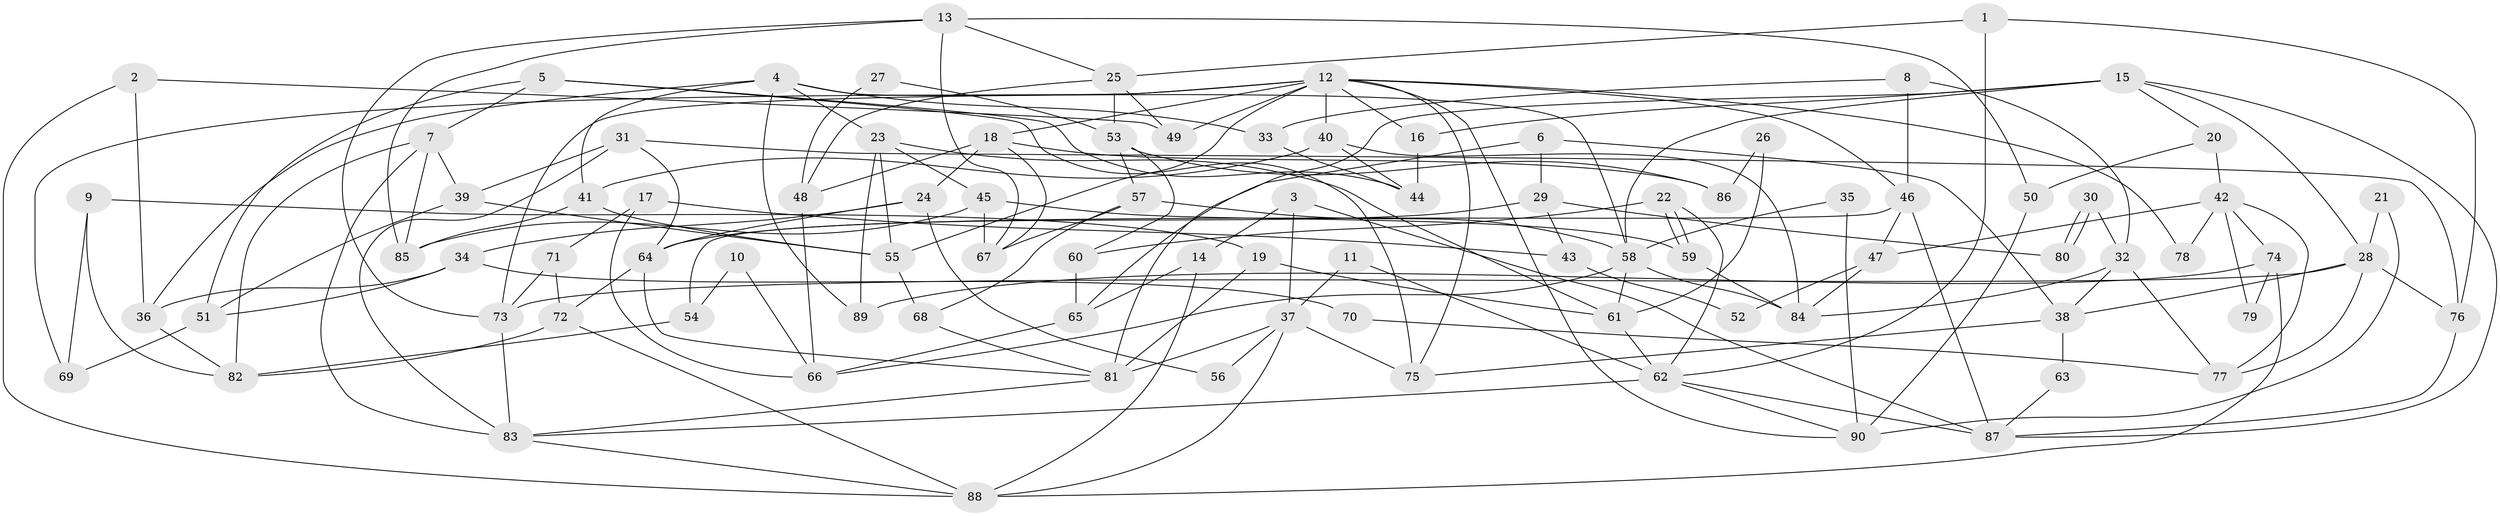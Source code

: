 // Generated by graph-tools (version 1.1) at 2025/50/03/09/25 03:50:12]
// undirected, 90 vertices, 180 edges
graph export_dot {
graph [start="1"]
  node [color=gray90,style=filled];
  1;
  2;
  3;
  4;
  5;
  6;
  7;
  8;
  9;
  10;
  11;
  12;
  13;
  14;
  15;
  16;
  17;
  18;
  19;
  20;
  21;
  22;
  23;
  24;
  25;
  26;
  27;
  28;
  29;
  30;
  31;
  32;
  33;
  34;
  35;
  36;
  37;
  38;
  39;
  40;
  41;
  42;
  43;
  44;
  45;
  46;
  47;
  48;
  49;
  50;
  51;
  52;
  53;
  54;
  55;
  56;
  57;
  58;
  59;
  60;
  61;
  62;
  63;
  64;
  65;
  66;
  67;
  68;
  69;
  70;
  71;
  72;
  73;
  74;
  75;
  76;
  77;
  78;
  79;
  80;
  81;
  82;
  83;
  84;
  85;
  86;
  87;
  88;
  89;
  90;
  1 -- 62;
  1 -- 76;
  1 -- 25;
  2 -- 88;
  2 -- 49;
  2 -- 36;
  3 -- 37;
  3 -- 87;
  3 -- 14;
  4 -- 58;
  4 -- 23;
  4 -- 33;
  4 -- 36;
  4 -- 41;
  4 -- 89;
  5 -- 7;
  5 -- 75;
  5 -- 44;
  5 -- 51;
  6 -- 38;
  6 -- 65;
  6 -- 29;
  7 -- 39;
  7 -- 83;
  7 -- 82;
  7 -- 85;
  8 -- 33;
  8 -- 32;
  8 -- 46;
  9 -- 82;
  9 -- 69;
  9 -- 19;
  10 -- 66;
  10 -- 54;
  11 -- 37;
  11 -- 62;
  12 -- 46;
  12 -- 16;
  12 -- 18;
  12 -- 40;
  12 -- 49;
  12 -- 55;
  12 -- 69;
  12 -- 73;
  12 -- 75;
  12 -- 78;
  12 -- 90;
  13 -- 73;
  13 -- 50;
  13 -- 25;
  13 -- 67;
  13 -- 85;
  14 -- 88;
  14 -- 65;
  15 -- 58;
  15 -- 81;
  15 -- 16;
  15 -- 20;
  15 -- 28;
  15 -- 87;
  16 -- 44;
  17 -- 66;
  17 -- 71;
  17 -- 43;
  18 -- 67;
  18 -- 24;
  18 -- 48;
  18 -- 86;
  19 -- 81;
  19 -- 61;
  20 -- 42;
  20 -- 50;
  21 -- 28;
  21 -- 90;
  22 -- 59;
  22 -- 59;
  22 -- 60;
  22 -- 62;
  23 -- 55;
  23 -- 45;
  23 -- 61;
  23 -- 89;
  24 -- 34;
  24 -- 56;
  24 -- 64;
  25 -- 48;
  25 -- 49;
  25 -- 53;
  26 -- 86;
  26 -- 61;
  27 -- 48;
  27 -- 53;
  28 -- 73;
  28 -- 38;
  28 -- 76;
  28 -- 77;
  29 -- 64;
  29 -- 43;
  29 -- 80;
  30 -- 32;
  30 -- 80;
  30 -- 80;
  31 -- 76;
  31 -- 64;
  31 -- 39;
  31 -- 83;
  32 -- 84;
  32 -- 38;
  32 -- 77;
  33 -- 44;
  34 -- 51;
  34 -- 36;
  34 -- 70;
  35 -- 90;
  35 -- 58;
  36 -- 82;
  37 -- 81;
  37 -- 88;
  37 -- 56;
  37 -- 75;
  38 -- 75;
  38 -- 63;
  39 -- 55;
  39 -- 51;
  40 -- 41;
  40 -- 44;
  40 -- 84;
  41 -- 85;
  41 -- 55;
  42 -- 77;
  42 -- 47;
  42 -- 74;
  42 -- 78;
  42 -- 79;
  43 -- 52;
  45 -- 85;
  45 -- 67;
  45 -- 59;
  46 -- 87;
  46 -- 47;
  46 -- 54;
  47 -- 84;
  47 -- 52;
  48 -- 66;
  50 -- 90;
  51 -- 69;
  53 -- 57;
  53 -- 60;
  53 -- 86;
  54 -- 82;
  55 -- 68;
  57 -- 58;
  57 -- 68;
  57 -- 67;
  58 -- 84;
  58 -- 61;
  58 -- 66;
  59 -- 84;
  60 -- 65;
  61 -- 62;
  62 -- 83;
  62 -- 87;
  62 -- 90;
  63 -- 87;
  64 -- 72;
  64 -- 81;
  65 -- 66;
  68 -- 81;
  70 -- 77;
  71 -- 73;
  71 -- 72;
  72 -- 82;
  72 -- 88;
  73 -- 83;
  74 -- 89;
  74 -- 79;
  74 -- 88;
  76 -- 87;
  81 -- 83;
  83 -- 88;
}
